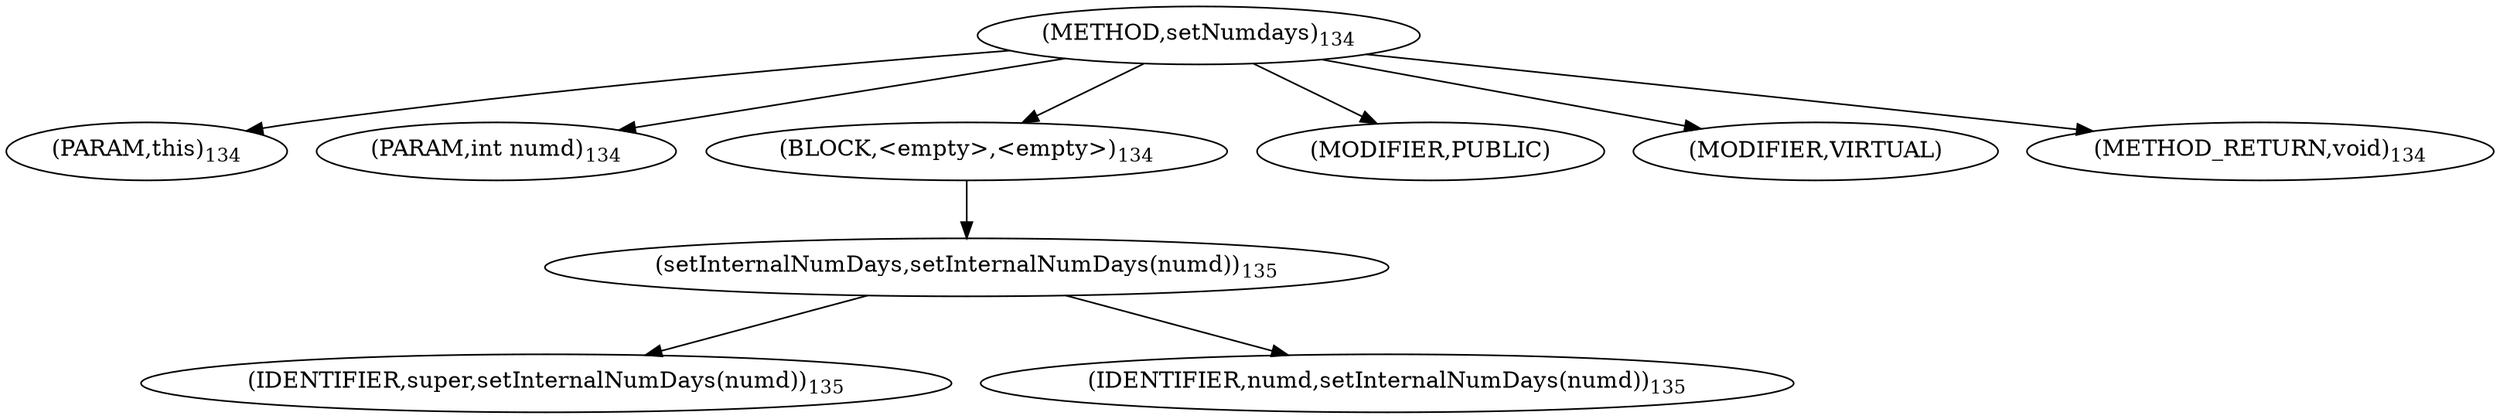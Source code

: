 digraph "setNumdays" {  
"163" [label = <(METHOD,setNumdays)<SUB>134</SUB>> ]
"164" [label = <(PARAM,this)<SUB>134</SUB>> ]
"165" [label = <(PARAM,int numd)<SUB>134</SUB>> ]
"166" [label = <(BLOCK,&lt;empty&gt;,&lt;empty&gt;)<SUB>134</SUB>> ]
"167" [label = <(setInternalNumDays,setInternalNumDays(numd))<SUB>135</SUB>> ]
"168" [label = <(IDENTIFIER,super,setInternalNumDays(numd))<SUB>135</SUB>> ]
"169" [label = <(IDENTIFIER,numd,setInternalNumDays(numd))<SUB>135</SUB>> ]
"170" [label = <(MODIFIER,PUBLIC)> ]
"171" [label = <(MODIFIER,VIRTUAL)> ]
"172" [label = <(METHOD_RETURN,void)<SUB>134</SUB>> ]
  "163" -> "164" 
  "163" -> "165" 
  "163" -> "166" 
  "163" -> "170" 
  "163" -> "171" 
  "163" -> "172" 
  "166" -> "167" 
  "167" -> "168" 
  "167" -> "169" 
}
